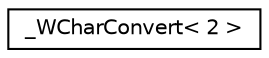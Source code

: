 digraph "Graphical Class Hierarchy"
{
  edge [fontname="Helvetica",fontsize="10",labelfontname="Helvetica",labelfontsize="10"];
  node [fontname="Helvetica",fontsize="10",shape=record];
  rankdir="LR";
  Node1 [label="_WCharConvert\< 2 \>",height=0.2,width=0.4,color="black", fillcolor="white", style="filled",URL="$struct___w_char_convert_3_012_01_4.xhtml"];
}
